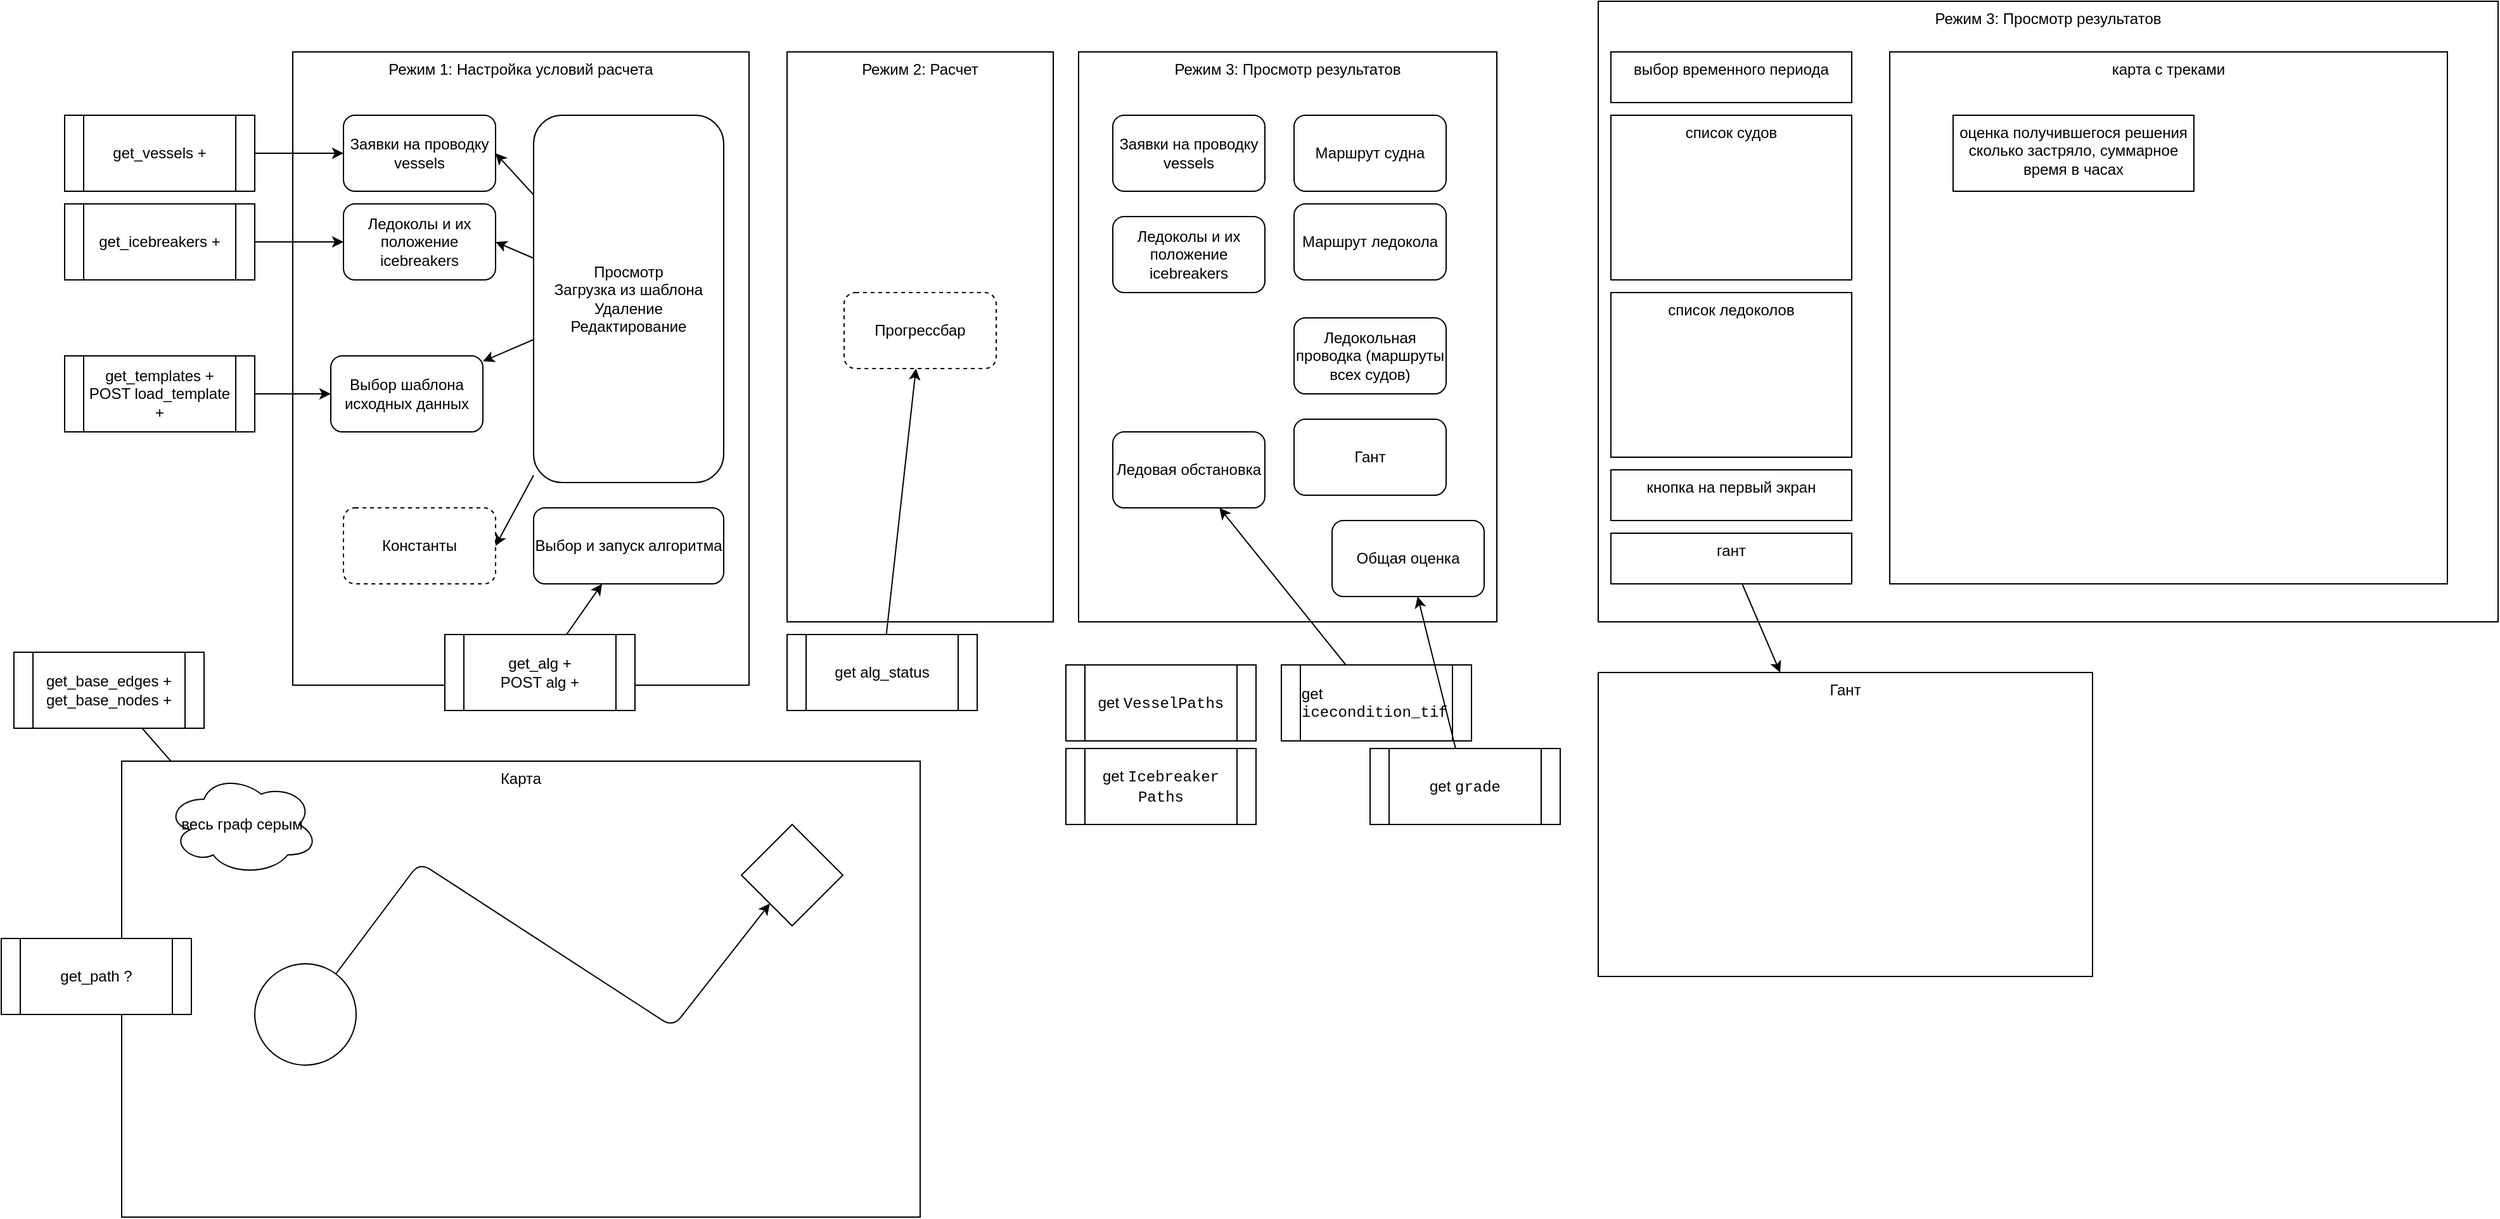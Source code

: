 <mxfile>
    <diagram id="iVZ-9rOYdARbzuebSKTK" name="Страница 1">
        <mxGraphModel dx="2123" dy="710" grid="1" gridSize="10" guides="1" tooltips="1" connect="1" arrows="1" fold="1" page="1" pageScale="1" pageWidth="827" pageHeight="1169" math="0" shadow="0">
            <root>
                <mxCell id="0"/>
                <mxCell id="1" parent="0"/>
                <mxCell id="2" value="Режим 1: Настройка условий расчета" style="rounded=0;whiteSpace=wrap;html=1;verticalAlign=top;" parent="1" vertex="1">
                    <mxGeometry x="60" y="50" width="360" height="500" as="geometry"/>
                </mxCell>
                <mxCell id="3" value="Заявки на проводку&lt;br&gt;vessels" style="rounded=1;whiteSpace=wrap;html=1;" parent="1" vertex="1">
                    <mxGeometry x="100" y="100" width="120" height="60" as="geometry"/>
                </mxCell>
                <mxCell id="4" value="Ледоколы и их положение&lt;br&gt;icebreakers" style="rounded=1;whiteSpace=wrap;html=1;" parent="1" vertex="1">
                    <mxGeometry x="100" y="170" width="120" height="60" as="geometry"/>
                </mxCell>
                <mxCell id="6" value="Константы" style="rounded=1;whiteSpace=wrap;html=1;dashed=1;" parent="1" vertex="1">
                    <mxGeometry x="100" y="410" width="120" height="60" as="geometry"/>
                </mxCell>
                <mxCell id="7" value="Режим 2: Расчет" style="rounded=0;whiteSpace=wrap;html=1;verticalAlign=top;" parent="1" vertex="1">
                    <mxGeometry x="450" y="50" width="210" height="450" as="geometry"/>
                </mxCell>
                <mxCell id="9" style="edgeStyle=none;html=1;entryX=1;entryY=0.5;entryDx=0;entryDy=0;" parent="1" source="8" target="3" edge="1">
                    <mxGeometry relative="1" as="geometry"/>
                </mxCell>
                <mxCell id="10" style="edgeStyle=none;html=1;entryX=1;entryY=0.5;entryDx=0;entryDy=0;" parent="1" source="8" target="4" edge="1">
                    <mxGeometry relative="1" as="geometry"/>
                </mxCell>
                <mxCell id="12" style="edgeStyle=none;html=1;entryX=1;entryY=0.5;entryDx=0;entryDy=0;" parent="1" source="8" target="6" edge="1">
                    <mxGeometry relative="1" as="geometry"/>
                </mxCell>
                <mxCell id="43" style="edgeStyle=none;html=1;" edge="1" parent="1" source="8" target="41">
                    <mxGeometry relative="1" as="geometry"/>
                </mxCell>
                <mxCell id="8" value="Просмотр&lt;br&gt;Загрузка из шаблона&lt;br&gt;Удаление&lt;br&gt;Редактирование" style="rounded=1;whiteSpace=wrap;html=1;" parent="1" vertex="1">
                    <mxGeometry x="250" y="100" width="150" height="290" as="geometry"/>
                </mxCell>
                <mxCell id="13" value="Выбор и запуск алгоритма" style="rounded=1;whiteSpace=wrap;html=1;" parent="1" vertex="1">
                    <mxGeometry x="250" y="410" width="150" height="60" as="geometry"/>
                </mxCell>
                <mxCell id="14" value="Прогрессбар" style="rounded=1;whiteSpace=wrap;html=1;dashed=1;" parent="1" vertex="1">
                    <mxGeometry x="495" y="240" width="120" height="60" as="geometry"/>
                </mxCell>
                <mxCell id="15" value="Режим 3: Просмотр результатов" style="rounded=0;whiteSpace=wrap;html=1;verticalAlign=top;" parent="1" vertex="1">
                    <mxGeometry x="680" y="50" width="330" height="450" as="geometry"/>
                </mxCell>
                <mxCell id="16" value="Заявки на проводку&lt;br&gt;vessels" style="rounded=1;whiteSpace=wrap;html=1;" parent="1" vertex="1">
                    <mxGeometry x="707" y="100" width="120" height="60" as="geometry"/>
                </mxCell>
                <mxCell id="17" value="Маршрут судна" style="rounded=1;whiteSpace=wrap;html=1;" parent="1" vertex="1">
                    <mxGeometry x="850" y="100" width="120" height="60" as="geometry"/>
                </mxCell>
                <mxCell id="18" value="Маршрут ледокола" style="rounded=1;whiteSpace=wrap;html=1;" parent="1" vertex="1">
                    <mxGeometry x="850" y="170" width="120" height="60" as="geometry"/>
                </mxCell>
                <mxCell id="19" value="Ледокольная проводка (маршруты всех судов)" style="rounded=1;whiteSpace=wrap;html=1;" parent="1" vertex="1">
                    <mxGeometry x="850" y="260" width="120" height="60" as="geometry"/>
                </mxCell>
                <mxCell id="21" value="Гант" style="rounded=1;whiteSpace=wrap;html=1;" parent="1" vertex="1">
                    <mxGeometry x="850" y="340" width="120" height="60" as="geometry"/>
                </mxCell>
                <mxCell id="22" value="Общая оценка" style="rounded=1;whiteSpace=wrap;html=1;" parent="1" vertex="1">
                    <mxGeometry x="880" y="420" width="120" height="60" as="geometry"/>
                </mxCell>
                <mxCell id="23" value="Ледоколы и их положение&lt;br&gt;icebreakers" style="rounded=1;whiteSpace=wrap;html=1;" parent="1" vertex="1">
                    <mxGeometry x="707" y="180" width="120" height="60" as="geometry"/>
                </mxCell>
                <mxCell id="24" value="Режим 3: Просмотр результатов" style="rounded=0;whiteSpace=wrap;html=1;verticalAlign=top;" vertex="1" parent="1">
                    <mxGeometry x="1090" y="10" width="710" height="490" as="geometry"/>
                </mxCell>
                <mxCell id="25" value="список судов" style="rounded=0;whiteSpace=wrap;html=1;verticalAlign=top;" vertex="1" parent="1">
                    <mxGeometry x="1100" y="100" width="190" height="130" as="geometry"/>
                </mxCell>
                <mxCell id="26" value="список ледоколов" style="rounded=0;whiteSpace=wrap;html=1;verticalAlign=top;" vertex="1" parent="1">
                    <mxGeometry x="1100" y="240" width="190" height="130" as="geometry"/>
                </mxCell>
                <mxCell id="27" value="кнопка на первый экран" style="rounded=0;whiteSpace=wrap;html=1;verticalAlign=top;" vertex="1" parent="1">
                    <mxGeometry x="1100" y="380" width="190" height="40" as="geometry"/>
                </mxCell>
                <mxCell id="30" style="edgeStyle=none;html=1;" edge="1" parent="1" source="28" target="29">
                    <mxGeometry relative="1" as="geometry"/>
                </mxCell>
                <mxCell id="28" value="гант" style="rounded=0;whiteSpace=wrap;html=1;verticalAlign=top;" vertex="1" parent="1">
                    <mxGeometry x="1100" y="430" width="190" height="40" as="geometry"/>
                </mxCell>
                <mxCell id="29" value="Гант" style="rounded=0;whiteSpace=wrap;html=1;verticalAlign=top;" vertex="1" parent="1">
                    <mxGeometry x="1090" y="540" width="390" height="240" as="geometry"/>
                </mxCell>
                <mxCell id="31" value="карта с треками" style="rounded=0;whiteSpace=wrap;html=1;verticalAlign=top;" vertex="1" parent="1">
                    <mxGeometry x="1320" y="50" width="440" height="420" as="geometry"/>
                </mxCell>
                <mxCell id="32" value="выбор временного периода" style="rounded=0;whiteSpace=wrap;html=1;verticalAlign=top;" vertex="1" parent="1">
                    <mxGeometry x="1100" y="50" width="190" height="40" as="geometry"/>
                </mxCell>
                <mxCell id="36" style="edgeStyle=none;html=1;" edge="1" parent="1" source="33" target="4">
                    <mxGeometry relative="1" as="geometry"/>
                </mxCell>
                <mxCell id="33" value="get_icebreakers +" style="shape=process;whiteSpace=wrap;html=1;backgroundOutline=1;" vertex="1" parent="1">
                    <mxGeometry x="-120" y="170" width="150" height="60" as="geometry"/>
                </mxCell>
                <mxCell id="38" style="edgeStyle=none;html=1;" edge="1" parent="1" source="37" target="3">
                    <mxGeometry relative="1" as="geometry"/>
                </mxCell>
                <mxCell id="37" value="get_vessels +" style="shape=process;whiteSpace=wrap;html=1;backgroundOutline=1;" vertex="1" parent="1">
                    <mxGeometry x="-120" y="100" width="150" height="60" as="geometry"/>
                </mxCell>
                <mxCell id="49" style="edgeStyle=none;html=1;entryX=0.25;entryY=0.25;entryDx=0;entryDy=0;entryPerimeter=0;" edge="1" parent="1" source="39" target="48">
                    <mxGeometry relative="1" as="geometry"/>
                </mxCell>
                <mxCell id="39" value="get_base_edges +&lt;br&gt;get_base_nodes +" style="shape=process;whiteSpace=wrap;html=1;backgroundOutline=1;" vertex="1" parent="1">
                    <mxGeometry x="-160" y="524" width="150" height="60" as="geometry"/>
                </mxCell>
                <mxCell id="42" style="edgeStyle=none;html=1;" edge="1" parent="1" source="40" target="41">
                    <mxGeometry relative="1" as="geometry"/>
                </mxCell>
                <mxCell id="40" value="get_templates +&lt;br&gt;POST load_template +" style="shape=process;whiteSpace=wrap;html=1;backgroundOutline=1;" vertex="1" parent="1">
                    <mxGeometry x="-120" y="290" width="150" height="60" as="geometry"/>
                </mxCell>
                <mxCell id="41" value="Выбор шаблона исходных данных" style="rounded=1;whiteSpace=wrap;html=1;" vertex="1" parent="1">
                    <mxGeometry x="90" y="290" width="120" height="60" as="geometry"/>
                </mxCell>
                <mxCell id="44" value="Карта" style="rounded=0;whiteSpace=wrap;html=1;verticalAlign=top;" vertex="1" parent="1">
                    <mxGeometry x="-75" y="610" width="630" height="360" as="geometry"/>
                </mxCell>
                <mxCell id="47" style="edgeStyle=none;html=1;" edge="1" parent="1" source="45" target="46">
                    <mxGeometry relative="1" as="geometry">
                        <Array as="points">
                            <mxPoint x="160" y="690"/>
                            <mxPoint x="360" y="820"/>
                        </Array>
                    </mxGeometry>
                </mxCell>
                <mxCell id="45" value="" style="ellipse;whiteSpace=wrap;html=1;aspect=fixed;" vertex="1" parent="1">
                    <mxGeometry x="30" y="770" width="80" height="80" as="geometry"/>
                </mxCell>
                <mxCell id="46" value="" style="rhombus;whiteSpace=wrap;html=1;" vertex="1" parent="1">
                    <mxGeometry x="414" y="660" width="80" height="80" as="geometry"/>
                </mxCell>
                <mxCell id="48" value="весь граф серым" style="ellipse;shape=cloud;whiteSpace=wrap;html=1;" vertex="1" parent="1">
                    <mxGeometry x="-40" y="620" width="120" height="80" as="geometry"/>
                </mxCell>
                <mxCell id="50" value="get_path ?" style="shape=process;whiteSpace=wrap;html=1;backgroundOutline=1;" vertex="1" parent="1">
                    <mxGeometry x="-170" y="750" width="150" height="60" as="geometry"/>
                </mxCell>
                <mxCell id="53" style="edgeStyle=none;html=1;" edge="1" parent="1" source="52" target="13">
                    <mxGeometry relative="1" as="geometry"/>
                </mxCell>
                <mxCell id="52" value="get_alg +&lt;br&gt;POST alg +" style="shape=process;whiteSpace=wrap;html=1;backgroundOutline=1;" vertex="1" parent="1">
                    <mxGeometry x="180" y="510" width="150" height="60" as="geometry"/>
                </mxCell>
                <mxCell id="55" style="edgeStyle=none;html=1;" edge="1" parent="1" source="54" target="14">
                    <mxGeometry relative="1" as="geometry"/>
                </mxCell>
                <mxCell id="54" value="get alg_status" style="shape=process;whiteSpace=wrap;html=1;backgroundOutline=1;" vertex="1" parent="1">
                    <mxGeometry x="450" y="510" width="150" height="60" as="geometry"/>
                </mxCell>
                <mxCell id="58" value="get&amp;nbsp;&lt;span style=&quot;font-family: Menlo, Monaco, &amp;quot;Courier New&amp;quot;, monospace; text-align: left; background-color: rgb(255, 255, 255);&quot;&gt;VesselPaths&lt;/span&gt;" style="shape=process;whiteSpace=wrap;html=1;backgroundOutline=1;" vertex="1" parent="1">
                    <mxGeometry x="670" y="534" width="150" height="60" as="geometry"/>
                </mxCell>
                <mxCell id="59" value="get&amp;nbsp;&lt;span style=&quot;font-family: Menlo, Monaco, &amp;quot;Courier New&amp;quot;, monospace; text-align: left; background-color: rgb(255, 255, 255);&quot;&gt;Icebreaker Paths&lt;/span&gt;" style="shape=process;whiteSpace=wrap;html=1;backgroundOutline=1;" vertex="1" parent="1">
                    <mxGeometry x="670" y="600" width="150" height="60" as="geometry"/>
                </mxCell>
                <mxCell id="60" value="Ледовая обстановка" style="rounded=1;whiteSpace=wrap;html=1;" vertex="1" parent="1">
                    <mxGeometry x="707" y="350" width="120" height="60" as="geometry"/>
                </mxCell>
                <mxCell id="62" style="edgeStyle=none;html=1;" edge="1" parent="1" source="61" target="60">
                    <mxGeometry relative="1" as="geometry"/>
                </mxCell>
                <mxCell id="61" value="&lt;div style=&quot;text-align: left;&quot;&gt;&lt;span style=&quot;background-color: initial;&quot;&gt;get &lt;/span&gt;&lt;font face=&quot;Menlo, Monaco, Courier New, monospace&quot;&gt;&lt;span style=&quot;background-color: rgb(255, 255, 255);&quot;&gt;icecondition_tif&lt;/span&gt;&lt;/font&gt;&lt;/div&gt;" style="shape=process;whiteSpace=wrap;html=1;backgroundOutline=1;" vertex="1" parent="1">
                    <mxGeometry x="840" y="534" width="150" height="60" as="geometry"/>
                </mxCell>
                <mxCell id="64" style="edgeStyle=none;html=1;" edge="1" parent="1" source="63" target="22">
                    <mxGeometry relative="1" as="geometry"/>
                </mxCell>
                <mxCell id="63" value="&lt;div style=&quot;text-align: left;&quot;&gt;&lt;span style=&quot;background-color: initial;&quot;&gt;get &lt;/span&gt;&lt;font face=&quot;Menlo, Monaco, Courier New, monospace&quot;&gt;&lt;span style=&quot;background-color: rgb(255, 255, 255);&quot;&gt;grade&lt;/span&gt;&lt;/font&gt;&lt;/div&gt;" style="shape=process;whiteSpace=wrap;html=1;backgroundOutline=1;" vertex="1" parent="1">
                    <mxGeometry x="910" y="600" width="150" height="60" as="geometry"/>
                </mxCell>
                <mxCell id="65" value="оценка получившегося решения&lt;br&gt;сколько застряло, суммарное время в часах" style="rounded=0;whiteSpace=wrap;html=1;verticalAlign=top;" vertex="1" parent="1">
                    <mxGeometry x="1370" y="100" width="190" height="60" as="geometry"/>
                </mxCell>
            </root>
        </mxGraphModel>
    </diagram>
</mxfile>